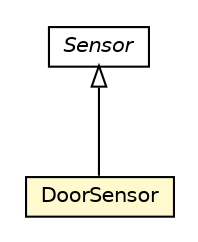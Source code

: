 #!/usr/local/bin/dot
#
# Class diagram 
# Generated by UMLGraph version R5_6-24-gf6e263 (http://www.umlgraph.org/)
#

digraph G {
	edge [fontname="Helvetica",fontsize=10,labelfontname="Helvetica",labelfontsize=10];
	node [fontname="Helvetica",fontsize=10,shape=plaintext];
	nodesep=0.25;
	ranksep=0.5;
	// org.universAAL.ontology.device.DoorSensor
	c3517713 [label=<<table title="org.universAAL.ontology.device.DoorSensor" border="0" cellborder="1" cellspacing="0" cellpadding="2" port="p" bgcolor="lemonChiffon" href="./DoorSensor.html">
		<tr><td><table border="0" cellspacing="0" cellpadding="1">
<tr><td align="center" balign="center"> DoorSensor </td></tr>
		</table></td></tr>
		</table>>, URL="./DoorSensor.html", fontname="Helvetica", fontcolor="black", fontsize=10.0];
	// org.universAAL.ontology.device.Sensor
	c3517721 [label=<<table title="org.universAAL.ontology.device.Sensor" border="0" cellborder="1" cellspacing="0" cellpadding="2" port="p" href="./Sensor.html">
		<tr><td><table border="0" cellspacing="0" cellpadding="1">
<tr><td align="center" balign="center"><font face="Helvetica-Oblique"> Sensor </font></td></tr>
		</table></td></tr>
		</table>>, URL="./Sensor.html", fontname="Helvetica", fontcolor="black", fontsize=10.0];
	//org.universAAL.ontology.device.DoorSensor extends org.universAAL.ontology.device.Sensor
	c3517721:p -> c3517713:p [dir=back,arrowtail=empty];
}

